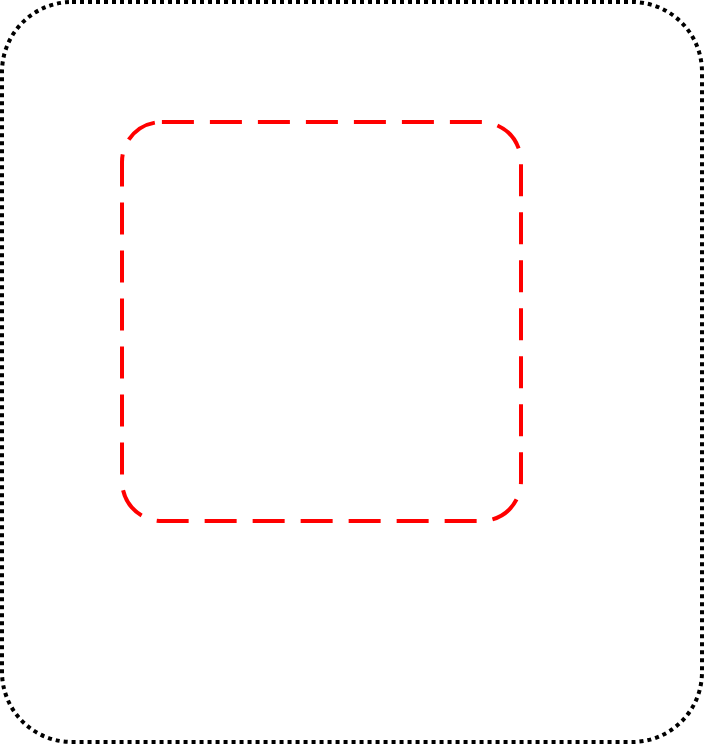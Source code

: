 <mxfile version="20.5.0" type="github">
  <diagram id="7_qdiXrLEsY_hJKWmlg3" name="Página-1">
    <mxGraphModel dx="1422" dy="747" grid="1" gridSize="50" guides="1" tooltips="1" connect="1" arrows="1" fold="1" page="1" pageScale="1" pageWidth="827" pageHeight="1169" math="0" shadow="0">
      <root>
        <mxCell id="0" />
        <mxCell id="1" parent="0" />
        <mxCell id="4o7HoIzFS5V6N2CPVpxR-2" value="" style="rounded=1;arcSize=10;dashed=1;strokeColor=#ff0000;fillColor=none;gradientColor=none;dashPattern=8 4;strokeWidth=2;" vertex="1" parent="1">
          <mxGeometry x="80" y="700" width="199.5" height="199.5" as="geometry" />
        </mxCell>
        <mxCell id="4o7HoIzFS5V6N2CPVpxR-3" value="" style="rounded=1;arcSize=10;dashed=1;fillColor=none;gradientColor=none;dashPattern=1 1;strokeWidth=2;" vertex="1" parent="1">
          <mxGeometry x="20" y="640" width="350" height="370" as="geometry" />
        </mxCell>
      </root>
    </mxGraphModel>
  </diagram>
</mxfile>
